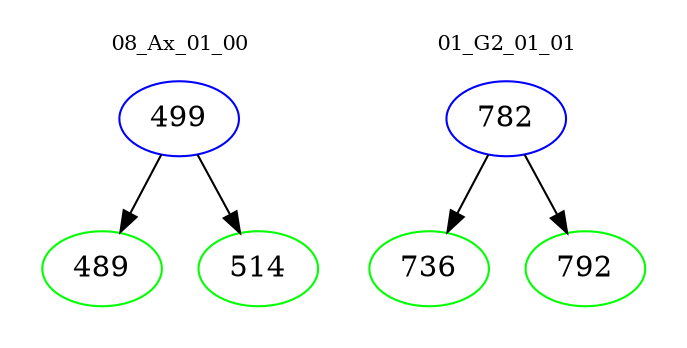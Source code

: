 digraph{
subgraph cluster_0 {
color = white
label = "08_Ax_01_00";
fontsize=10;
T0_499 [label="499", color="blue"]
T0_499 -> T0_489 [color="black"]
T0_489 [label="489", color="green"]
T0_499 -> T0_514 [color="black"]
T0_514 [label="514", color="green"]
}
subgraph cluster_1 {
color = white
label = "01_G2_01_01";
fontsize=10;
T1_782 [label="782", color="blue"]
T1_782 -> T1_736 [color="black"]
T1_736 [label="736", color="green"]
T1_782 -> T1_792 [color="black"]
T1_792 [label="792", color="green"]
}
}

